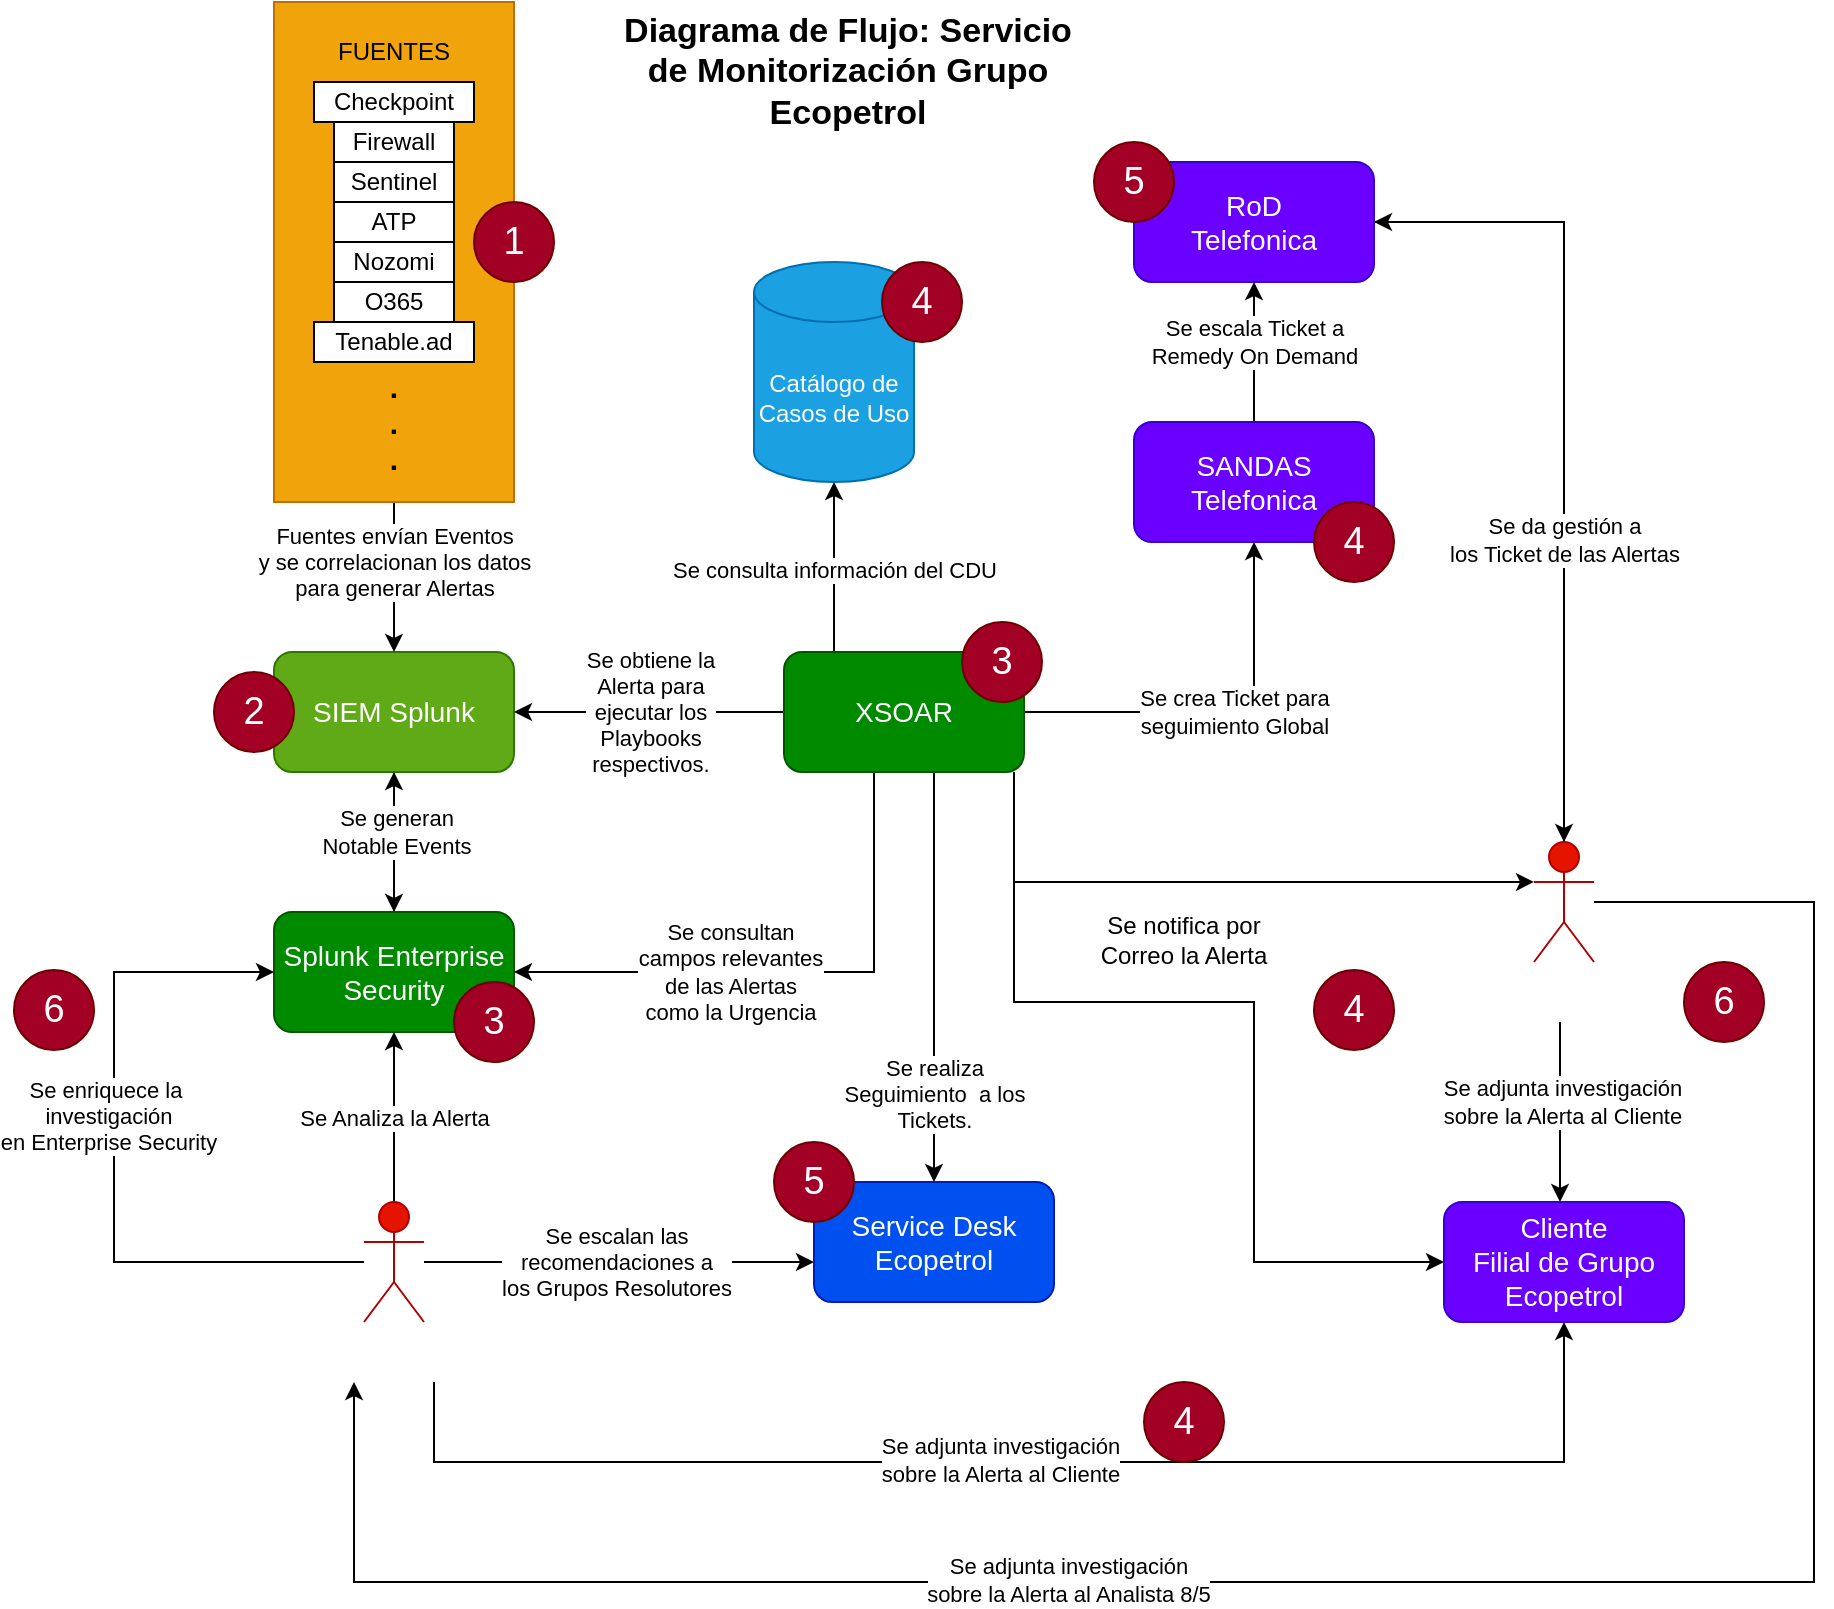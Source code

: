 <mxfile version="21.5.2" type="github">
  <diagram name="Página-1" id="xUCajK1P0up36YbQ_nXD">
    <mxGraphModel dx="1100" dy="588" grid="1" gridSize="10" guides="1" tooltips="1" connect="1" arrows="1" fold="1" page="1" pageScale="1" pageWidth="1169" pageHeight="827" math="0" shadow="0">
      <root>
        <mxCell id="0" />
        <mxCell id="1" parent="0" />
        <mxCell id="rHtf52YzwqfbL_oxPPr7-8" style="edgeStyle=orthogonalEdgeStyle;rounded=0;orthogonalLoop=1;jettySize=auto;html=1;" edge="1" parent="1" source="rHtf52YzwqfbL_oxPPr7-1" target="rHtf52YzwqfbL_oxPPr7-2">
          <mxGeometry relative="1" as="geometry" />
        </mxCell>
        <mxCell id="rHtf52YzwqfbL_oxPPr7-1" value="&lt;div&gt;SIEM Splunk&lt;/div&gt;" style="rounded=1;whiteSpace=wrap;html=1;fontSize=14;fillColor=#60a917;fontColor=#ffffff;strokeColor=#2D7600;" vertex="1" parent="1">
          <mxGeometry x="240" y="345" width="120" height="60" as="geometry" />
        </mxCell>
        <mxCell id="rHtf52YzwqfbL_oxPPr7-9" style="edgeStyle=orthogonalEdgeStyle;rounded=0;orthogonalLoop=1;jettySize=auto;html=1;entryX=0.5;entryY=1;entryDx=0;entryDy=0;" edge="1" parent="1" source="rHtf52YzwqfbL_oxPPr7-2" target="rHtf52YzwqfbL_oxPPr7-1">
          <mxGeometry relative="1" as="geometry" />
        </mxCell>
        <mxCell id="rHtf52YzwqfbL_oxPPr7-45" value="&lt;div&gt;Se generan&lt;/div&gt;&lt;div&gt;Notable Events&lt;/div&gt;" style="edgeLabel;html=1;align=center;verticalAlign=middle;resizable=0;points=[];" vertex="1" connectable="0" parent="rHtf52YzwqfbL_oxPPr7-9">
          <mxGeometry x="0.121" y="-1" relative="1" as="geometry">
            <mxPoint y="-1" as="offset" />
          </mxGeometry>
        </mxCell>
        <mxCell id="rHtf52YzwqfbL_oxPPr7-2" value="&lt;div&gt;Splunk Enterprise Security&lt;/div&gt;" style="rounded=1;whiteSpace=wrap;html=1;fontSize=14;fillColor=#008a00;fontColor=#ffffff;strokeColor=#005700;" vertex="1" parent="1">
          <mxGeometry x="240" y="475" width="120" height="60" as="geometry" />
        </mxCell>
        <mxCell id="rHtf52YzwqfbL_oxPPr7-4" style="edgeStyle=orthogonalEdgeStyle;rounded=0;orthogonalLoop=1;jettySize=auto;html=1;entryX=1;entryY=0.5;entryDx=0;entryDy=0;" edge="1" parent="1">
          <mxGeometry relative="1" as="geometry">
            <mxPoint x="540" y="405.0" as="sourcePoint" />
            <mxPoint x="360" y="505" as="targetPoint" />
            <Array as="points">
              <mxPoint x="540" y="505" />
            </Array>
          </mxGeometry>
        </mxCell>
        <mxCell id="rHtf52YzwqfbL_oxPPr7-47" value="&lt;div&gt;Se consultan&lt;/div&gt;&lt;div&gt;campos relevantes&lt;/div&gt;&lt;div&gt;de las Alertas&lt;/div&gt;&lt;div&gt;como la Urgencia&lt;/div&gt;" style="edgeLabel;html=1;align=center;verticalAlign=middle;resizable=0;points=[];" vertex="1" connectable="0" parent="rHtf52YzwqfbL_oxPPr7-4">
          <mxGeometry x="0.232" relative="1" as="geometry">
            <mxPoint as="offset" />
          </mxGeometry>
        </mxCell>
        <mxCell id="rHtf52YzwqfbL_oxPPr7-5" value="&lt;div&gt;Se obtiene la&lt;/div&gt;&lt;div&gt;Alerta para&lt;/div&gt;&lt;div&gt;ejecutar los&lt;/div&gt;&lt;div&gt;Playbooks&lt;/div&gt;&lt;div&gt;respectivos.&lt;br&gt;&lt;/div&gt;" style="edgeStyle=orthogonalEdgeStyle;rounded=0;orthogonalLoop=1;jettySize=auto;html=1;entryX=1;entryY=0.5;entryDx=0;entryDy=0;" edge="1" parent="1" source="rHtf52YzwqfbL_oxPPr7-3" target="rHtf52YzwqfbL_oxPPr7-1">
          <mxGeometry relative="1" as="geometry" />
        </mxCell>
        <mxCell id="rHtf52YzwqfbL_oxPPr7-7" style="edgeStyle=orthogonalEdgeStyle;rounded=0;orthogonalLoop=1;jettySize=auto;html=1;" edge="1" parent="1" source="rHtf52YzwqfbL_oxPPr7-3" target="rHtf52YzwqfbL_oxPPr7-6">
          <mxGeometry relative="1" as="geometry">
            <Array as="points">
              <mxPoint x="520" y="310" />
              <mxPoint x="520" y="310" />
            </Array>
          </mxGeometry>
        </mxCell>
        <mxCell id="rHtf52YzwqfbL_oxPPr7-46" value="Se consulta información del CDU" style="edgeLabel;html=1;align=center;verticalAlign=middle;resizable=0;points=[];" vertex="1" connectable="0" parent="rHtf52YzwqfbL_oxPPr7-7">
          <mxGeometry x="-0.307" relative="1" as="geometry">
            <mxPoint y="-12" as="offset" />
          </mxGeometry>
        </mxCell>
        <mxCell id="rHtf52YzwqfbL_oxPPr7-40" style="edgeStyle=orthogonalEdgeStyle;rounded=0;orthogonalLoop=1;jettySize=auto;html=1;" edge="1" parent="1" source="rHtf52YzwqfbL_oxPPr7-3" target="rHtf52YzwqfbL_oxPPr7-29">
          <mxGeometry relative="1" as="geometry" />
        </mxCell>
        <mxCell id="rHtf52YzwqfbL_oxPPr7-60" value="&lt;div&gt;Se crea Ticket para&lt;/div&gt;&lt;div&gt;seguimiento Global&lt;br&gt;&lt;/div&gt;" style="edgeLabel;html=1;align=center;verticalAlign=middle;resizable=0;points=[];" vertex="1" connectable="0" parent="rHtf52YzwqfbL_oxPPr7-40">
          <mxGeometry x="-0.348" y="-1" relative="1" as="geometry">
            <mxPoint x="40" y="-1" as="offset" />
          </mxGeometry>
        </mxCell>
        <mxCell id="rHtf52YzwqfbL_oxPPr7-53" style="edgeStyle=orthogonalEdgeStyle;rounded=0;orthogonalLoop=1;jettySize=auto;html=1;entryX=0.5;entryY=0;entryDx=0;entryDy=0;" edge="1" parent="1" source="rHtf52YzwqfbL_oxPPr7-3" target="rHtf52YzwqfbL_oxPPr7-35">
          <mxGeometry relative="1" as="geometry">
            <Array as="points">
              <mxPoint x="570" y="590" />
            </Array>
          </mxGeometry>
        </mxCell>
        <mxCell id="rHtf52YzwqfbL_oxPPr7-55" value="&lt;div&gt;Se realiza&lt;/div&gt;&lt;div&gt;Seguimiento&amp;nbsp; a los&lt;/div&gt;&lt;div&gt;Tickets.&lt;br&gt;&lt;/div&gt;" style="edgeLabel;html=1;align=center;verticalAlign=middle;resizable=0;points=[];" vertex="1" connectable="0" parent="rHtf52YzwqfbL_oxPPr7-53">
          <mxGeometry x="0.423" relative="1" as="geometry">
            <mxPoint y="15" as="offset" />
          </mxGeometry>
        </mxCell>
        <mxCell id="rHtf52YzwqfbL_oxPPr7-57" style="edgeStyle=orthogonalEdgeStyle;rounded=0;orthogonalLoop=1;jettySize=auto;html=1;entryX=0;entryY=0.333;entryDx=0;entryDy=0;entryPerimeter=0;" edge="1" parent="1" source="rHtf52YzwqfbL_oxPPr7-3" target="rHtf52YzwqfbL_oxPPr7-67">
          <mxGeometry relative="1" as="geometry">
            <mxPoint x="800" y="460" as="targetPoint" />
            <Array as="points">
              <mxPoint x="610" y="460" />
              <mxPoint x="860" y="460" />
            </Array>
          </mxGeometry>
        </mxCell>
        <mxCell id="rHtf52YzwqfbL_oxPPr7-58" style="edgeStyle=orthogonalEdgeStyle;rounded=0;orthogonalLoop=1;jettySize=auto;html=1;entryX=0;entryY=0.5;entryDx=0;entryDy=0;" edge="1" parent="1" source="rHtf52YzwqfbL_oxPPr7-3" target="rHtf52YzwqfbL_oxPPr7-50">
          <mxGeometry relative="1" as="geometry">
            <Array as="points">
              <mxPoint x="610" y="520" />
              <mxPoint x="730" y="520" />
              <mxPoint x="730" y="650" />
            </Array>
          </mxGeometry>
        </mxCell>
        <mxCell id="rHtf52YzwqfbL_oxPPr7-3" value="&lt;div&gt;XSOAR&lt;/div&gt;" style="rounded=1;whiteSpace=wrap;html=1;fontSize=14;fillColor=#008a00;strokeColor=#005700;fontColor=#ffffff;" vertex="1" parent="1">
          <mxGeometry x="495" y="345" width="120" height="60" as="geometry" />
        </mxCell>
        <mxCell id="rHtf52YzwqfbL_oxPPr7-6" value="Catálogo de Casos de Uso" style="shape=cylinder3;whiteSpace=wrap;html=1;boundedLbl=1;backgroundOutline=1;size=15;fillColor=#1ba1e2;fontColor=#ffffff;strokeColor=#006EAF;" vertex="1" parent="1">
          <mxGeometry x="480" y="150" width="80" height="110" as="geometry" />
        </mxCell>
        <mxCell id="rHtf52YzwqfbL_oxPPr7-42" style="edgeStyle=orthogonalEdgeStyle;rounded=0;orthogonalLoop=1;jettySize=auto;html=1;entryX=0.5;entryY=0;entryDx=0;entryDy=0;" edge="1" parent="1" source="rHtf52YzwqfbL_oxPPr7-12" target="rHtf52YzwqfbL_oxPPr7-1">
          <mxGeometry relative="1" as="geometry" />
        </mxCell>
        <mxCell id="rHtf52YzwqfbL_oxPPr7-43" value="&lt;div&gt;Fuentes envían Eventos &lt;br&gt;&lt;/div&gt;&lt;div&gt;y se correlacionan los datos&lt;/div&gt;&lt;div&gt;para generar Alertas&lt;br&gt;&lt;/div&gt;" style="edgeLabel;html=1;align=center;verticalAlign=middle;resizable=0;points=[];" vertex="1" connectable="0" parent="rHtf52YzwqfbL_oxPPr7-42">
          <mxGeometry x="-0.18" relative="1" as="geometry">
            <mxPoint y="-1" as="offset" />
          </mxGeometry>
        </mxCell>
        <mxCell id="rHtf52YzwqfbL_oxPPr7-12" value="" style="rounded=0;whiteSpace=wrap;html=1;fillColor=#f0a30a;fontColor=#000000;strokeColor=#BD7000;" vertex="1" parent="1">
          <mxGeometry x="240" y="20" width="120" height="250" as="geometry" />
        </mxCell>
        <mxCell id="rHtf52YzwqfbL_oxPPr7-13" value="ATP" style="rounded=0;whiteSpace=wrap;html=1;" vertex="1" parent="1">
          <mxGeometry x="270" y="120" width="60" height="20" as="geometry" />
        </mxCell>
        <mxCell id="rHtf52YzwqfbL_oxPPr7-14" value="&lt;div&gt;Sentinel&lt;/div&gt;" style="rounded=0;whiteSpace=wrap;html=1;" vertex="1" parent="1">
          <mxGeometry x="270" y="100" width="60" height="20" as="geometry" />
        </mxCell>
        <mxCell id="rHtf52YzwqfbL_oxPPr7-15" value="&lt;div&gt;Firewall&lt;/div&gt;" style="rounded=0;whiteSpace=wrap;html=1;" vertex="1" parent="1">
          <mxGeometry x="270" y="80" width="60" height="20" as="geometry" />
        </mxCell>
        <mxCell id="rHtf52YzwqfbL_oxPPr7-16" value="&lt;div&gt;Checkpoint&lt;/div&gt;" style="rounded=0;whiteSpace=wrap;html=1;" vertex="1" parent="1">
          <mxGeometry x="260" y="60" width="80" height="20" as="geometry" />
        </mxCell>
        <mxCell id="rHtf52YzwqfbL_oxPPr7-17" value="&lt;div&gt;Nozomi&lt;/div&gt;" style="rounded=0;whiteSpace=wrap;html=1;" vertex="1" parent="1">
          <mxGeometry x="270" y="140" width="60" height="20" as="geometry" />
        </mxCell>
        <mxCell id="rHtf52YzwqfbL_oxPPr7-18" value="O365" style="rounded=0;whiteSpace=wrap;html=1;" vertex="1" parent="1">
          <mxGeometry x="270" y="160" width="60" height="20" as="geometry" />
        </mxCell>
        <mxCell id="rHtf52YzwqfbL_oxPPr7-19" value="Tenable.ad" style="rounded=0;whiteSpace=wrap;html=1;" vertex="1" parent="1">
          <mxGeometry x="260" y="180" width="80" height="20" as="geometry" />
        </mxCell>
        <mxCell id="rHtf52YzwqfbL_oxPPr7-24" value="&lt;div style=&quot;font-size: 15px;&quot;&gt;.&lt;/div&gt;&lt;div style=&quot;font-size: 15px;&quot;&gt;.&lt;/div&gt;&lt;div style=&quot;font-size: 15px;&quot;&gt;.&lt;br style=&quot;font-size: 15px;&quot;&gt;&lt;/div&gt;" style="text;html=1;strokeColor=none;fillColor=none;align=center;verticalAlign=middle;whiteSpace=wrap;rounded=0;fontSize=15;fontStyle=1" vertex="1" parent="1">
          <mxGeometry x="270" y="210" width="60" height="40" as="geometry" />
        </mxCell>
        <mxCell id="rHtf52YzwqfbL_oxPPr7-25" value="&lt;div&gt;FUENTES&lt;/div&gt;" style="text;html=1;strokeColor=none;fillColor=none;align=center;verticalAlign=middle;whiteSpace=wrap;rounded=0;" vertex="1" parent="1">
          <mxGeometry x="270" y="30" width="60" height="30" as="geometry" />
        </mxCell>
        <mxCell id="rHtf52YzwqfbL_oxPPr7-65" style="edgeStyle=orthogonalEdgeStyle;rounded=0;orthogonalLoop=1;jettySize=auto;html=1;" edge="1" parent="1" source="rHtf52YzwqfbL_oxPPr7-29" target="rHtf52YzwqfbL_oxPPr7-64">
          <mxGeometry relative="1" as="geometry" />
        </mxCell>
        <mxCell id="rHtf52YzwqfbL_oxPPr7-66" value="&lt;div&gt;Se escala Ticket a &lt;br&gt;&lt;/div&gt;&lt;div&gt;Remedy On Demand&lt;br&gt;&lt;/div&gt;" style="edgeLabel;html=1;align=center;verticalAlign=middle;resizable=0;points=[];" vertex="1" connectable="0" parent="rHtf52YzwqfbL_oxPPr7-65">
          <mxGeometry x="0.121" relative="1" as="geometry">
            <mxPoint y="-1" as="offset" />
          </mxGeometry>
        </mxCell>
        <mxCell id="rHtf52YzwqfbL_oxPPr7-29" value="&lt;div&gt;SANDAS&lt;/div&gt;&lt;div&gt;Telefonica&lt;/div&gt;" style="rounded=1;whiteSpace=wrap;html=1;fontSize=14;fillColor=#6a00ff;fontColor=#ffffff;strokeColor=#3700CC;" vertex="1" parent="1">
          <mxGeometry x="670" y="230" width="120" height="60" as="geometry" />
        </mxCell>
        <mxCell id="rHtf52YzwqfbL_oxPPr7-34" value="&lt;div&gt;Se Analiza la Alerta&lt;/div&gt;" style="edgeStyle=orthogonalEdgeStyle;rounded=0;orthogonalLoop=1;jettySize=auto;html=1;entryX=0.5;entryY=1;entryDx=0;entryDy=0;" edge="1" parent="1" source="rHtf52YzwqfbL_oxPPr7-33" target="rHtf52YzwqfbL_oxPPr7-2">
          <mxGeometry relative="1" as="geometry">
            <Array as="points">
              <mxPoint x="300" y="600" />
              <mxPoint x="300" y="600" />
            </Array>
          </mxGeometry>
        </mxCell>
        <mxCell id="rHtf52YzwqfbL_oxPPr7-37" style="edgeStyle=orthogonalEdgeStyle;rounded=0;orthogonalLoop=1;jettySize=auto;html=1;" edge="1" parent="1" source="rHtf52YzwqfbL_oxPPr7-33" target="rHtf52YzwqfbL_oxPPr7-35">
          <mxGeometry relative="1" as="geometry">
            <Array as="points">
              <mxPoint x="584" y="670" />
            </Array>
          </mxGeometry>
        </mxCell>
        <mxCell id="rHtf52YzwqfbL_oxPPr7-54" value="&lt;div&gt;Se escalan las &lt;br&gt;&lt;/div&gt;&lt;div&gt;recomendaciones a&lt;/div&gt;&lt;div&gt;los Grupos Resolutores&lt;br&gt;&lt;/div&gt;" style="edgeLabel;html=1;align=center;verticalAlign=middle;resizable=0;points=[];" vertex="1" connectable="0" parent="rHtf52YzwqfbL_oxPPr7-37">
          <mxGeometry x="0.053" y="-2" relative="1" as="geometry">
            <mxPoint x="-7" y="-2" as="offset" />
          </mxGeometry>
        </mxCell>
        <mxCell id="rHtf52YzwqfbL_oxPPr7-61" style="edgeStyle=orthogonalEdgeStyle;rounded=0;orthogonalLoop=1;jettySize=auto;html=1;entryX=0.5;entryY=1;entryDx=0;entryDy=0;" edge="1" parent="1" target="rHtf52YzwqfbL_oxPPr7-50">
          <mxGeometry relative="1" as="geometry">
            <mxPoint x="320" y="710" as="sourcePoint" />
            <Array as="points">
              <mxPoint x="320" y="710" />
              <mxPoint x="320" y="750" />
              <mxPoint x="885" y="750" />
            </Array>
          </mxGeometry>
        </mxCell>
        <mxCell id="rHtf52YzwqfbL_oxPPr7-62" value="&lt;div&gt;Se adjunta investigación&lt;/div&gt;&lt;div&gt;sobre la Alerta al Cliente&lt;br&gt;&lt;/div&gt;" style="edgeLabel;html=1;align=center;verticalAlign=middle;resizable=0;points=[];" vertex="1" connectable="0" parent="rHtf52YzwqfbL_oxPPr7-61">
          <mxGeometry x="-0.044" y="1" relative="1" as="geometry">
            <mxPoint as="offset" />
          </mxGeometry>
        </mxCell>
        <mxCell id="rHtf52YzwqfbL_oxPPr7-70" style="edgeStyle=orthogonalEdgeStyle;rounded=0;orthogonalLoop=1;jettySize=auto;html=1;entryX=0;entryY=0.5;entryDx=0;entryDy=0;" edge="1" parent="1" source="rHtf52YzwqfbL_oxPPr7-33" target="rHtf52YzwqfbL_oxPPr7-2">
          <mxGeometry relative="1" as="geometry">
            <Array as="points">
              <mxPoint x="160" y="650" />
              <mxPoint x="160" y="505" />
            </Array>
          </mxGeometry>
        </mxCell>
        <mxCell id="rHtf52YzwqfbL_oxPPr7-71" value="&lt;div&gt;Se enriquece la&amp;nbsp;&lt;/div&gt;&lt;div&gt;investigación&lt;/div&gt;&lt;div&gt;en Enterprise Security&lt;br&gt;&lt;/div&gt;" style="edgeLabel;html=1;align=center;verticalAlign=middle;resizable=0;points=[];" vertex="1" connectable="0" parent="rHtf52YzwqfbL_oxPPr7-70">
          <mxGeometry x="0.131" y="3" relative="1" as="geometry">
            <mxPoint as="offset" />
          </mxGeometry>
        </mxCell>
        <mxCell id="rHtf52YzwqfbL_oxPPr7-33" value="&lt;div style=&quot;font-size: 14px;&quot;&gt;Analista 8/5&lt;br&gt;&lt;/div&gt;" style="shape=umlActor;verticalLabelPosition=bottom;verticalAlign=top;html=1;outlineConnect=0;fontSize=14;fillColor=#e51400;fontColor=#ffffff;strokeColor=#B20000;" vertex="1" parent="1">
          <mxGeometry x="285" y="620" width="30" height="60" as="geometry" />
        </mxCell>
        <mxCell id="rHtf52YzwqfbL_oxPPr7-35" value="&lt;div&gt;Service Desk&lt;/div&gt;&lt;div&gt;Ecopetrol&lt;br&gt;&lt;/div&gt;" style="rounded=1;whiteSpace=wrap;html=1;fontSize=14;fillColor=#0050ef;fontColor=#ffffff;strokeColor=#001DBC;" vertex="1" parent="1">
          <mxGeometry x="510" y="610" width="120" height="60" as="geometry" />
        </mxCell>
        <mxCell id="rHtf52YzwqfbL_oxPPr7-50" value="&lt;div&gt;Cliente&lt;br&gt;&lt;/div&gt;&lt;div&gt;Filial de Grupo&lt;/div&gt;&lt;div&gt;Ecopetrol&lt;br&gt;&lt;/div&gt;" style="rounded=1;whiteSpace=wrap;html=1;fontSize=14;fillColor=#6a00ff;fontColor=#ffffff;strokeColor=#3700CC;" vertex="1" parent="1">
          <mxGeometry x="825" y="620" width="120" height="60" as="geometry" />
        </mxCell>
        <mxCell id="rHtf52YzwqfbL_oxPPr7-59" value="Se notifica por Correo la Alerta" style="text;html=1;strokeColor=none;fillColor=none;align=center;verticalAlign=middle;whiteSpace=wrap;rounded=0;" vertex="1" parent="1">
          <mxGeometry x="640" y="474" width="110" height="30" as="geometry" />
        </mxCell>
        <mxCell id="rHtf52YzwqfbL_oxPPr7-73" style="edgeStyle=orthogonalEdgeStyle;rounded=0;orthogonalLoop=1;jettySize=auto;html=1;entryX=0.5;entryY=0;entryDx=0;entryDy=0;entryPerimeter=0;" edge="1" parent="1" source="rHtf52YzwqfbL_oxPPr7-64" target="rHtf52YzwqfbL_oxPPr7-67">
          <mxGeometry relative="1" as="geometry" />
        </mxCell>
        <mxCell id="rHtf52YzwqfbL_oxPPr7-86" value="Se" style="edgeLabel;html=1;align=center;verticalAlign=middle;resizable=0;points=[];" vertex="1" connectable="0" parent="rHtf52YzwqfbL_oxPPr7-73">
          <mxGeometry x="0.238" y="3" relative="1" as="geometry">
            <mxPoint x="-1" as="offset" />
          </mxGeometry>
        </mxCell>
        <mxCell id="rHtf52YzwqfbL_oxPPr7-64" value="&lt;div&gt;RoD&lt;br&gt;&lt;/div&gt;&lt;div&gt;Telefonica&lt;/div&gt;" style="rounded=1;whiteSpace=wrap;html=1;fontSize=14;fillColor=#6a00ff;fontColor=#ffffff;strokeColor=#3700CC;" vertex="1" parent="1">
          <mxGeometry x="670" y="100" width="120" height="60" as="geometry" />
        </mxCell>
        <mxCell id="rHtf52YzwqfbL_oxPPr7-78" style="edgeStyle=orthogonalEdgeStyle;rounded=0;orthogonalLoop=1;jettySize=auto;html=1;entryX=0.5;entryY=0;entryDx=0;entryDy=0;" edge="1" parent="1">
          <mxGeometry relative="1" as="geometry">
            <mxPoint x="883" y="530" as="sourcePoint" />
            <mxPoint x="883" y="620" as="targetPoint" />
          </mxGeometry>
        </mxCell>
        <mxCell id="rHtf52YzwqfbL_oxPPr7-81" value="&lt;div&gt;Se adjunta investigación&lt;/div&gt;&lt;div&gt;sobre la Alerta al Cliente&lt;br&gt;&lt;/div&gt;" style="edgeLabel;html=1;align=center;verticalAlign=middle;resizable=0;points=[];" vertex="1" connectable="0" parent="rHtf52YzwqfbL_oxPPr7-78">
          <mxGeometry x="-0.094" y="1" relative="1" as="geometry">
            <mxPoint y="-1" as="offset" />
          </mxGeometry>
        </mxCell>
        <mxCell id="rHtf52YzwqfbL_oxPPr7-82" style="edgeStyle=orthogonalEdgeStyle;rounded=0;orthogonalLoop=1;jettySize=auto;html=1;" edge="1" parent="1" source="rHtf52YzwqfbL_oxPPr7-67">
          <mxGeometry relative="1" as="geometry">
            <mxPoint x="280" y="710" as="targetPoint" />
            <Array as="points">
              <mxPoint x="1010" y="470" />
              <mxPoint x="1010" y="810" />
              <mxPoint x="280" y="810" />
            </Array>
          </mxGeometry>
        </mxCell>
        <mxCell id="rHtf52YzwqfbL_oxPPr7-85" value="&lt;div&gt;Se adjunta investigación&lt;/div&gt;&lt;div&gt;sobre la Alerta al Analista 8/5&lt;br&gt;&lt;/div&gt;" style="edgeLabel;html=1;align=center;verticalAlign=middle;resizable=0;points=[];" vertex="1" connectable="0" parent="rHtf52YzwqfbL_oxPPr7-82">
          <mxGeometry x="0.286" y="-1" relative="1" as="geometry">
            <mxPoint as="offset" />
          </mxGeometry>
        </mxCell>
        <mxCell id="rHtf52YzwqfbL_oxPPr7-87" style="edgeStyle=orthogonalEdgeStyle;rounded=0;orthogonalLoop=1;jettySize=auto;html=1;entryX=1;entryY=0.5;entryDx=0;entryDy=0;" edge="1" parent="1" source="rHtf52YzwqfbL_oxPPr7-67" target="rHtf52YzwqfbL_oxPPr7-64">
          <mxGeometry relative="1" as="geometry">
            <Array as="points">
              <mxPoint x="885" y="130" />
            </Array>
          </mxGeometry>
        </mxCell>
        <mxCell id="rHtf52YzwqfbL_oxPPr7-88" value="&lt;div&gt;Se da gestión a &lt;br&gt;&lt;/div&gt;&lt;div&gt;los Ticket de las Alertas&lt;br&gt;&lt;/div&gt;" style="edgeLabel;html=1;align=center;verticalAlign=middle;resizable=0;points=[];" vertex="1" connectable="0" parent="rHtf52YzwqfbL_oxPPr7-87">
          <mxGeometry x="-0.257" y="-5" relative="1" as="geometry">
            <mxPoint x="-5" y="-1" as="offset" />
          </mxGeometry>
        </mxCell>
        <mxCell id="rHtf52YzwqfbL_oxPPr7-67" value="&lt;div style=&quot;font-size: 14px;&quot;&gt;Analista 24/7&lt;br&gt;&lt;/div&gt;" style="shape=umlActor;verticalLabelPosition=bottom;verticalAlign=top;html=1;outlineConnect=0;fontSize=14;fillColor=#e51400;fontColor=#ffffff;strokeColor=#B20000;" vertex="1" parent="1">
          <mxGeometry x="870" y="440" width="30" height="60" as="geometry" />
        </mxCell>
        <mxCell id="rHtf52YzwqfbL_oxPPr7-89" value="1" style="ellipse;whiteSpace=wrap;html=1;aspect=fixed;fillColor=#a20025;fontColor=#ffffff;strokeColor=#6F0000;fontSize=19;" vertex="1" parent="1">
          <mxGeometry x="340" y="120" width="40" height="40" as="geometry" />
        </mxCell>
        <mxCell id="rHtf52YzwqfbL_oxPPr7-90" value="2" style="ellipse;whiteSpace=wrap;html=1;aspect=fixed;fillColor=#a20025;fontColor=#ffffff;strokeColor=#6F0000;fontSize=19;" vertex="1" parent="1">
          <mxGeometry x="210" y="355" width="40" height="40" as="geometry" />
        </mxCell>
        <mxCell id="rHtf52YzwqfbL_oxPPr7-92" value="&lt;div&gt;3&lt;/div&gt;" style="ellipse;whiteSpace=wrap;html=1;aspect=fixed;fillColor=#a20025;fontColor=#ffffff;strokeColor=#6F0000;fontSize=19;" vertex="1" parent="1">
          <mxGeometry x="330" y="510" width="40" height="40" as="geometry" />
        </mxCell>
        <mxCell id="rHtf52YzwqfbL_oxPPr7-93" value="3" style="ellipse;whiteSpace=wrap;html=1;aspect=fixed;fillColor=#a20025;fontColor=#ffffff;strokeColor=#6F0000;fontSize=19;" vertex="1" parent="1">
          <mxGeometry x="584" y="330" width="40" height="40" as="geometry" />
        </mxCell>
        <mxCell id="rHtf52YzwqfbL_oxPPr7-94" value="&lt;div&gt;4&lt;/div&gt;" style="ellipse;whiteSpace=wrap;html=1;aspect=fixed;fillColor=#a20025;fontColor=#ffffff;strokeColor=#6F0000;fontSize=19;" vertex="1" parent="1">
          <mxGeometry x="544" y="150" width="40" height="40" as="geometry" />
        </mxCell>
        <mxCell id="rHtf52YzwqfbL_oxPPr7-95" value="&lt;div&gt;4&lt;/div&gt;" style="ellipse;whiteSpace=wrap;html=1;aspect=fixed;fillColor=#a20025;fontColor=#ffffff;strokeColor=#6F0000;fontSize=19;" vertex="1" parent="1">
          <mxGeometry x="760" y="270" width="40" height="40" as="geometry" />
        </mxCell>
        <mxCell id="rHtf52YzwqfbL_oxPPr7-97" value="&lt;div&gt;4&lt;/div&gt;" style="ellipse;whiteSpace=wrap;html=1;aspect=fixed;fillColor=#a20025;fontColor=#ffffff;strokeColor=#6F0000;fontSize=19;" vertex="1" parent="1">
          <mxGeometry x="760" y="504" width="40" height="40" as="geometry" />
        </mxCell>
        <mxCell id="rHtf52YzwqfbL_oxPPr7-102" value="&lt;div&gt;4&lt;/div&gt;" style="ellipse;whiteSpace=wrap;html=1;aspect=fixed;fillColor=#a20025;fontColor=#ffffff;strokeColor=#6F0000;fontSize=19;" vertex="1" parent="1">
          <mxGeometry x="675" y="710" width="40" height="40" as="geometry" />
        </mxCell>
        <mxCell id="rHtf52YzwqfbL_oxPPr7-103" value="5" style="ellipse;whiteSpace=wrap;html=1;aspect=fixed;fillColor=#a20025;fontColor=#ffffff;strokeColor=#6F0000;fontSize=19;" vertex="1" parent="1">
          <mxGeometry x="490" y="590" width="40" height="40" as="geometry" />
        </mxCell>
        <mxCell id="rHtf52YzwqfbL_oxPPr7-104" value="5" style="ellipse;whiteSpace=wrap;html=1;aspect=fixed;fillColor=#a20025;fontColor=#ffffff;strokeColor=#6F0000;fontSize=19;" vertex="1" parent="1">
          <mxGeometry x="650" y="90" width="40" height="40" as="geometry" />
        </mxCell>
        <mxCell id="rHtf52YzwqfbL_oxPPr7-107" value="6" style="ellipse;whiteSpace=wrap;html=1;aspect=fixed;fillColor=#a20025;fontColor=#ffffff;strokeColor=#6F0000;fontSize=19;" vertex="1" parent="1">
          <mxGeometry x="945" y="500" width="40" height="40" as="geometry" />
        </mxCell>
        <mxCell id="rHtf52YzwqfbL_oxPPr7-108" value="6" style="ellipse;whiteSpace=wrap;html=1;aspect=fixed;fillColor=#a20025;fontColor=#ffffff;strokeColor=#6F0000;fontSize=19;" vertex="1" parent="1">
          <mxGeometry x="110" y="504" width="40" height="40" as="geometry" />
        </mxCell>
        <mxCell id="rHtf52YzwqfbL_oxPPr7-115" value="&lt;b&gt;&lt;font style=&quot;font-size: 17px;&quot;&gt;Diagrama de Flujo: Servicio de Monitorización Grupo Ecopetrol&lt;/font&gt;&lt;/b&gt;" style="text;html=1;strokeColor=none;fillColor=none;align=center;verticalAlign=middle;whiteSpace=wrap;rounded=0;" vertex="1" parent="1">
          <mxGeometry x="414" y="40" width="226" height="30" as="geometry" />
        </mxCell>
      </root>
    </mxGraphModel>
  </diagram>
</mxfile>
